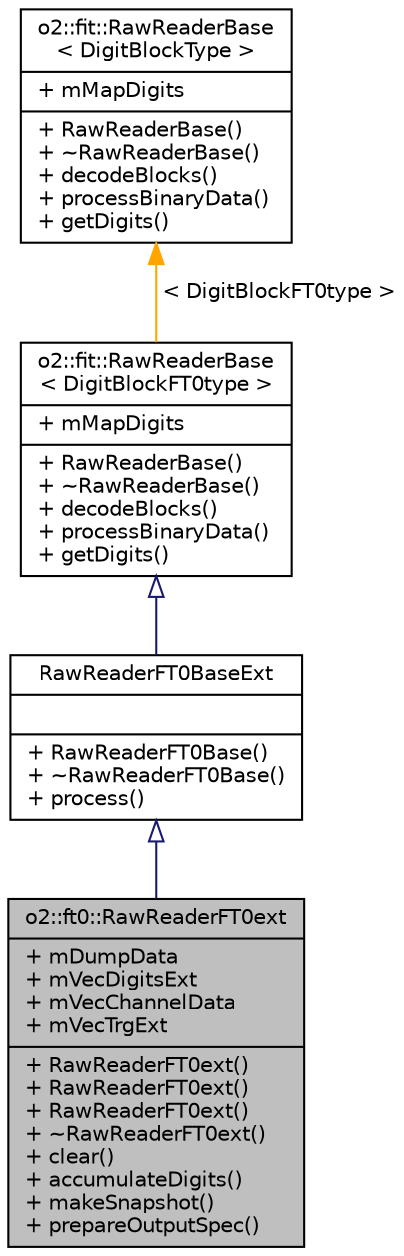 digraph "o2::ft0::RawReaderFT0ext"
{
 // INTERACTIVE_SVG=YES
  bgcolor="transparent";
  edge [fontname="Helvetica",fontsize="10",labelfontname="Helvetica",labelfontsize="10"];
  node [fontname="Helvetica",fontsize="10",shape=record];
  Node0 [label="{o2::ft0::RawReaderFT0ext\n|+ mDumpData\l+ mVecDigitsExt\l+ mVecChannelData\l+ mVecTrgExt\l|+ RawReaderFT0ext()\l+ RawReaderFT0ext()\l+ RawReaderFT0ext()\l+ ~RawReaderFT0ext()\l+ clear()\l+ accumulateDigits()\l+ makeSnapshot()\l+ prepareOutputSpec()\l}",height=0.2,width=0.4,color="black", fillcolor="grey75", style="filled", fontcolor="black"];
  Node1 -> Node0 [dir="back",color="midnightblue",fontsize="10",style="solid",arrowtail="onormal",fontname="Helvetica"];
  Node1 [label="{RawReaderFT0BaseExt\n||+ RawReaderFT0Base()\l+ ~RawReaderFT0Base()\l+ process()\l}",height=0.2,width=0.4,color="black",URL="$d8/d79/classo2_1_1ft0_1_1RawReaderFT0Base.html"];
  Node2 -> Node1 [dir="back",color="midnightblue",fontsize="10",style="solid",arrowtail="onormal",fontname="Helvetica"];
  Node2 [label="{o2::fit::RawReaderBase\l\< DigitBlockFT0type \>\n|+ mMapDigits\l|+ RawReaderBase()\l+ ~RawReaderBase()\l+ decodeBlocks()\l+ processBinaryData()\l+ getDigits()\l}",height=0.2,width=0.4,color="black",URL="$df/de1/classo2_1_1fit_1_1RawReaderBase.html"];
  Node3 -> Node2 [dir="back",color="orange",fontsize="10",style="solid",label=" \< DigitBlockFT0type \>" ,fontname="Helvetica"];
  Node3 [label="{o2::fit::RawReaderBase\l\< DigitBlockType \>\n|+ mMapDigits\l|+ RawReaderBase()\l+ ~RawReaderBase()\l+ decodeBlocks()\l+ processBinaryData()\l+ getDigits()\l}",height=0.2,width=0.4,color="black",URL="$df/de1/classo2_1_1fit_1_1RawReaderBase.html"];
}
